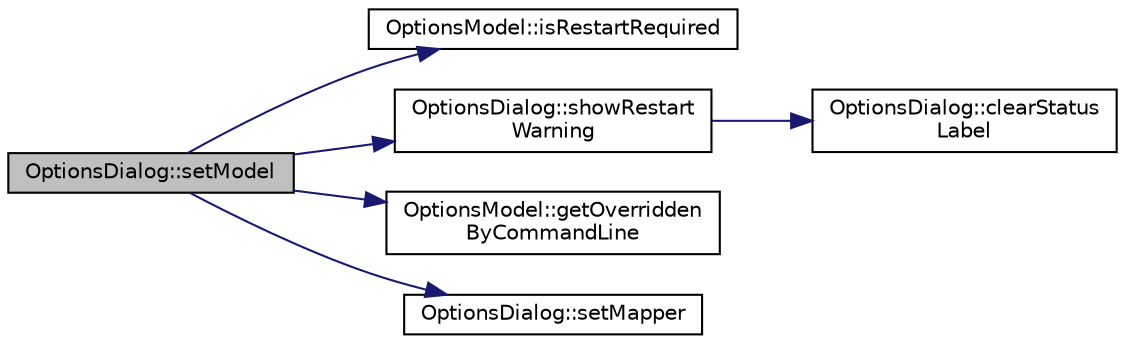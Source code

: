 digraph "OptionsDialog::setModel"
{
  edge [fontname="Helvetica",fontsize="10",labelfontname="Helvetica",labelfontsize="10"];
  node [fontname="Helvetica",fontsize="10",shape=record];
  rankdir="LR";
  Node53 [label="OptionsDialog::setModel",height=0.2,width=0.4,color="black", fillcolor="grey75", style="filled", fontcolor="black"];
  Node53 -> Node54 [color="midnightblue",fontsize="10",style="solid",fontname="Helvetica"];
  Node54 [label="OptionsModel::isRestartRequired",height=0.2,width=0.4,color="black", fillcolor="white", style="filled",URL="$class_options_model.html#a75c15f2cb96ee8efe7b9e756e5c8e69c"];
  Node53 -> Node55 [color="midnightblue",fontsize="10",style="solid",fontname="Helvetica"];
  Node55 [label="OptionsDialog::showRestart\lWarning",height=0.2,width=0.4,color="black", fillcolor="white", style="filled",URL="$class_options_dialog.html#a866e74896ea7dacdc99b5e0af4fd5b38"];
  Node55 -> Node56 [color="midnightblue",fontsize="10",style="solid",fontname="Helvetica"];
  Node56 [label="OptionsDialog::clearStatus\lLabel",height=0.2,width=0.4,color="black", fillcolor="white", style="filled",URL="$class_options_dialog.html#acd07b7058fd097bea5beb5cdd6fc1ad9"];
  Node53 -> Node57 [color="midnightblue",fontsize="10",style="solid",fontname="Helvetica"];
  Node57 [label="OptionsModel::getOverridden\lByCommandLine",height=0.2,width=0.4,color="black", fillcolor="white", style="filled",URL="$class_options_model.html#ac5d555492fa4d6bba68d00e798efca50"];
  Node53 -> Node58 [color="midnightblue",fontsize="10",style="solid",fontname="Helvetica"];
  Node58 [label="OptionsDialog::setMapper",height=0.2,width=0.4,color="black", fillcolor="white", style="filled",URL="$class_options_dialog.html#a2088ec5bbb90ec27675f441e750e55b8"];
}
